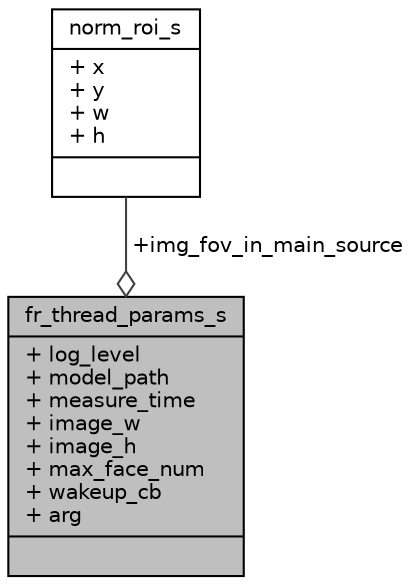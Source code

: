 digraph "fr_thread_params_s"
{
 // INTERACTIVE_SVG=YES
 // LATEX_PDF_SIZE
  bgcolor="transparent";
  edge [fontname="Helvetica",fontsize="10",labelfontname="Helvetica",labelfontsize="10"];
  node [fontname="Helvetica",fontsize="10",shape=record];
  Node1 [label="{fr_thread_params_s\n|+ log_level\l+ model_path\l+ measure_time\l+ image_w\l+ image_h\l+ max_face_num\l+ wakeup_cb\l+ arg\l|}",height=0.2,width=0.4,color="black", fillcolor="grey75", style="filled", fontcolor="black",tooltip=" "];
  Node2 -> Node1 [color="grey25",fontsize="10",style="solid",label=" +img_fov_in_main_source" ,arrowhead="odiamond",fontname="Helvetica"];
  Node2 [label="{norm_roi_s\n|+ x\l+ y\l+ w\l+ h\l|}",height=0.2,width=0.4,color="black",URL="$de/d02/structnorm__roi__s.html",tooltip=" "];
}
